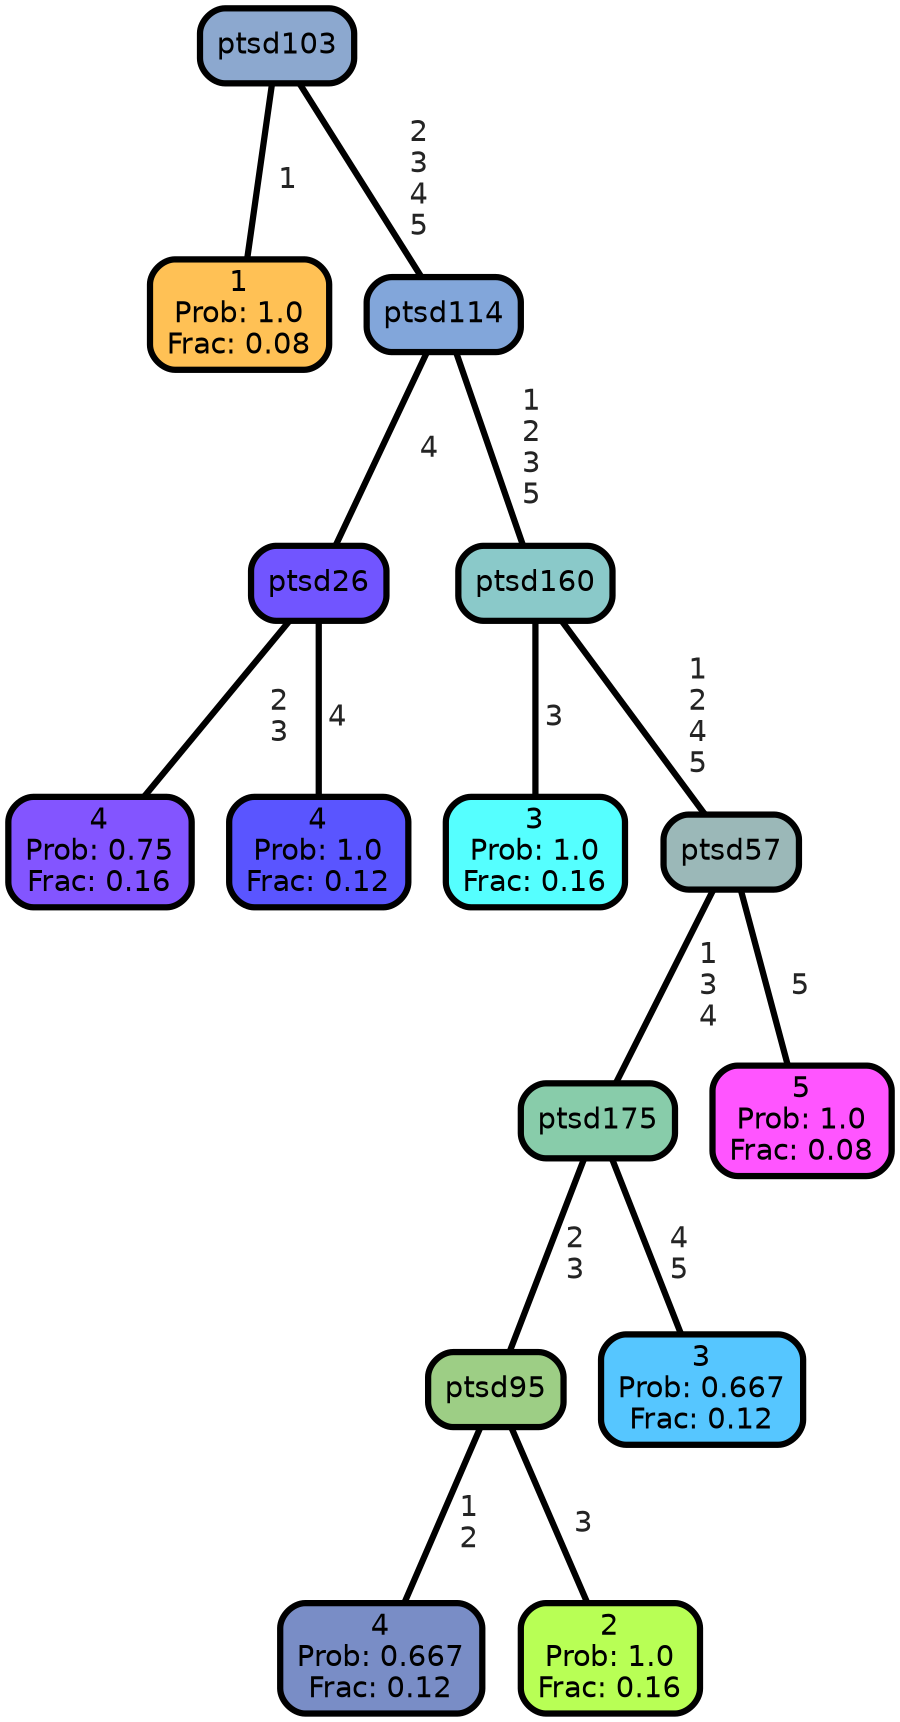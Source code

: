 graph Tree {
node [shape=box, style="filled, rounded",color="black",penwidth="3",fontcolor="black",                 fontname=helvetica] ;
graph [ranksep="0 equally", splines=straight,                 bgcolor=transparent, dpi=200] ;
edge [fontname=helvetica, fontweight=bold,fontcolor=grey14,color=black] ;
0 [label="1
Prob: 1.0
Frac: 0.08", fillcolor="#ffc155"] ;
1 [label="ptsd103", fillcolor="#8ca8cf"] ;
2 [label="4
Prob: 0.75
Frac: 0.16", fillcolor="#8355ff"] ;
3 [label="ptsd26", fillcolor="#7155ff"] ;
4 [label="4
Prob: 1.0
Frac: 0.12", fillcolor="#5a55ff"] ;
5 [label="ptsd114", fillcolor="#82a6da"] ;
6 [label="3
Prob: 1.0
Frac: 0.16", fillcolor="#55ffff"] ;
7 [label="ptsd160", fillcolor="#8ac9c9"] ;
8 [label="4
Prob: 0.667
Frac: 0.12", fillcolor="#798dc6"] ;
9 [label="ptsd95", fillcolor="#9dce85"] ;
10 [label="2
Prob: 1.0
Frac: 0.16", fillcolor="#b8ff55"] ;
11 [label="ptsd175", fillcolor="#88ccaa"] ;
12 [label="3
Prob: 0.667
Frac: 0.12", fillcolor="#56c6ff"] ;
13 [label="ptsd57", fillcolor="#9bb8b8"] ;
14 [label="5
Prob: 1.0
Frac: 0.08", fillcolor="#ff55ff"] ;
1 -- 0 [label=" 1",penwidth=3] ;
1 -- 5 [label=" 2\n 3\n 4\n 5",penwidth=3] ;
3 -- 2 [label=" 2\n 3",penwidth=3] ;
3 -- 4 [label=" 4",penwidth=3] ;
5 -- 3 [label=" 4",penwidth=3] ;
5 -- 7 [label=" 1\n 2\n 3\n 5",penwidth=3] ;
7 -- 6 [label=" 3",penwidth=3] ;
7 -- 13 [label=" 1\n 2\n 4\n 5",penwidth=3] ;
9 -- 8 [label=" 1\n 2",penwidth=3] ;
9 -- 10 [label=" 3",penwidth=3] ;
11 -- 9 [label=" 2\n 3",penwidth=3] ;
11 -- 12 [label=" 4\n 5",penwidth=3] ;
13 -- 11 [label=" 1\n 3\n 4",penwidth=3] ;
13 -- 14 [label=" 5",penwidth=3] ;
{rank = same;}}